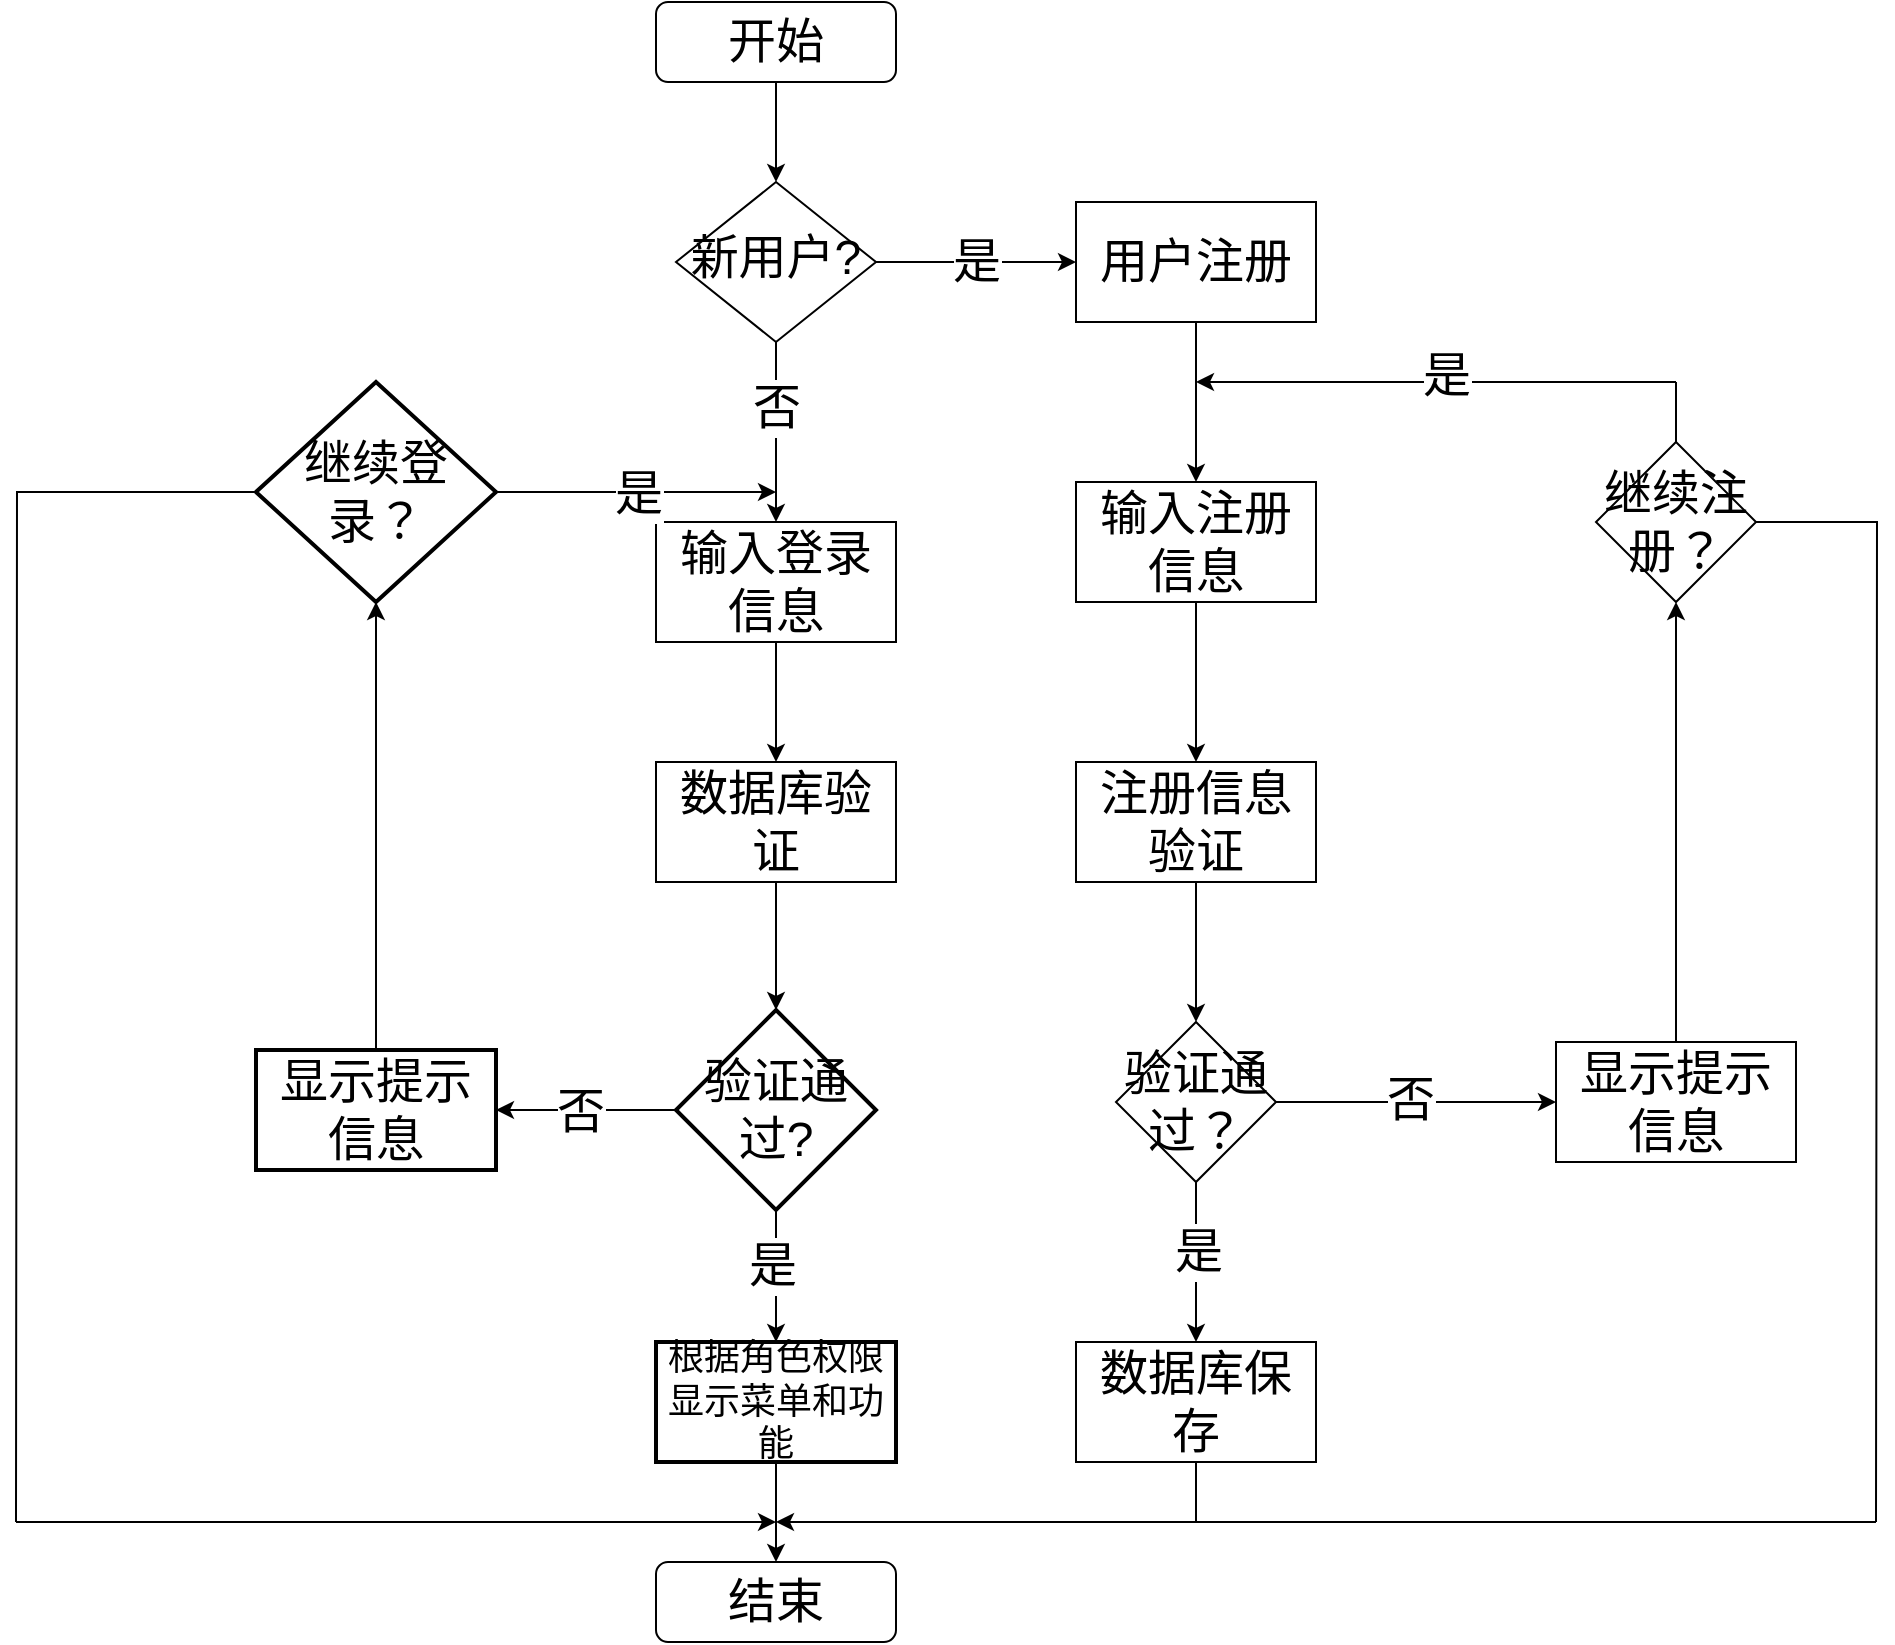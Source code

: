 <mxfile version="24.2.5" type="device">
  <diagram id="C5RBs43oDa-KdzZeNtuy" name="Page-1">
    <mxGraphModel dx="3160" dy="1236" grid="1" gridSize="10" guides="1" tooltips="1" connect="1" arrows="1" fold="1" page="1" pageScale="1" pageWidth="827" pageHeight="1169" background="#ffffff" math="0" shadow="0">
      <root>
        <mxCell id="WIyWlLk6GJQsqaUBKTNV-0" />
        <mxCell id="WIyWlLk6GJQsqaUBKTNV-1" parent="WIyWlLk6GJQsqaUBKTNV-0" />
        <mxCell id="OrwnGe2Ph_Uq7DKNokZc-1" style="edgeStyle=orthogonalEdgeStyle;rounded=0;orthogonalLoop=1;jettySize=auto;html=1;entryX=0.5;entryY=0;entryDx=0;entryDy=0;fontFamily=Helvetica;fontSize=12;fontColor=default;" edge="1" parent="WIyWlLk6GJQsqaUBKTNV-1" source="WIyWlLk6GJQsqaUBKTNV-3" target="WIyWlLk6GJQsqaUBKTNV-6">
          <mxGeometry relative="1" as="geometry" />
        </mxCell>
        <mxCell id="WIyWlLk6GJQsqaUBKTNV-3" value="&lt;font style=&quot;font-size: 24px;&quot;&gt;开始&lt;/font&gt;" style="rounded=1;whiteSpace=wrap;html=1;fontSize=12;glass=0;strokeWidth=1;shadow=0;" parent="WIyWlLk6GJQsqaUBKTNV-1" vertex="1">
          <mxGeometry x="160" y="80" width="120" height="40" as="geometry" />
        </mxCell>
        <mxCell id="OrwnGe2Ph_Uq7DKNokZc-4" value="&lt;font style=&quot;font-size: 24px;&quot;&gt;是&lt;/font&gt;" style="edgeStyle=orthogonalEdgeStyle;rounded=0;orthogonalLoop=1;jettySize=auto;html=1;fontFamily=Helvetica;fontSize=12;fontColor=default;" edge="1" parent="WIyWlLk6GJQsqaUBKTNV-1" source="WIyWlLk6GJQsqaUBKTNV-6" target="OrwnGe2Ph_Uq7DKNokZc-2">
          <mxGeometry relative="1" as="geometry" />
        </mxCell>
        <mxCell id="OrwnGe2Ph_Uq7DKNokZc-6" style="edgeStyle=orthogonalEdgeStyle;rounded=0;orthogonalLoop=1;jettySize=auto;html=1;entryX=0.5;entryY=0;entryDx=0;entryDy=0;fontFamily=Helvetica;fontSize=12;fontColor=default;" edge="1" parent="WIyWlLk6GJQsqaUBKTNV-1" source="WIyWlLk6GJQsqaUBKTNV-6" target="OrwnGe2Ph_Uq7DKNokZc-5">
          <mxGeometry relative="1" as="geometry" />
        </mxCell>
        <mxCell id="OrwnGe2Ph_Uq7DKNokZc-11" value="&lt;font style=&quot;font-size: 24px;&quot;&gt;否&lt;/font&gt;" style="edgeLabel;html=1;align=center;verticalAlign=middle;resizable=0;points=[];rounded=0;shadow=0;glass=0;strokeColor=default;strokeWidth=1;fontFamily=Helvetica;fontSize=12;fontColor=default;fillColor=default;" vertex="1" connectable="0" parent="OrwnGe2Ph_Uq7DKNokZc-6">
          <mxGeometry x="-0.275" relative="1" as="geometry">
            <mxPoint as="offset" />
          </mxGeometry>
        </mxCell>
        <mxCell id="WIyWlLk6GJQsqaUBKTNV-6" value="&lt;font style=&quot;font-size: 24px;&quot;&gt;新用户?&lt;/font&gt;" style="rhombus;whiteSpace=wrap;html=1;shadow=0;fontFamily=Helvetica;fontSize=12;align=center;strokeWidth=1;spacing=6;spacingTop=-4;" parent="WIyWlLk6GJQsqaUBKTNV-1" vertex="1">
          <mxGeometry x="170" y="170" width="100" height="80" as="geometry" />
        </mxCell>
        <mxCell id="OrwnGe2Ph_Uq7DKNokZc-32" value="" style="edgeStyle=orthogonalEdgeStyle;rounded=0;orthogonalLoop=1;jettySize=auto;html=1;fontFamily=Helvetica;fontSize=12;fontColor=default;" edge="1" parent="WIyWlLk6GJQsqaUBKTNV-1" source="OrwnGe2Ph_Uq7DKNokZc-2" target="OrwnGe2Ph_Uq7DKNokZc-31">
          <mxGeometry relative="1" as="geometry" />
        </mxCell>
        <mxCell id="OrwnGe2Ph_Uq7DKNokZc-2" value="&lt;font style=&quot;font-size: 24px;&quot;&gt;用户注册&lt;/font&gt;" style="rounded=0;whiteSpace=wrap;html=1;shadow=0;glass=0;strokeColor=default;strokeWidth=1;align=center;verticalAlign=middle;fontFamily=Helvetica;fontSize=12;fontColor=default;fillColor=default;" vertex="1" parent="WIyWlLk6GJQsqaUBKTNV-1">
          <mxGeometry x="370" y="180" width="120" height="60" as="geometry" />
        </mxCell>
        <mxCell id="OrwnGe2Ph_Uq7DKNokZc-8" style="edgeStyle=orthogonalEdgeStyle;rounded=0;orthogonalLoop=1;jettySize=auto;html=1;entryX=0.5;entryY=0;entryDx=0;entryDy=0;fontFamily=Helvetica;fontSize=12;fontColor=default;" edge="1" parent="WIyWlLk6GJQsqaUBKTNV-1" source="OrwnGe2Ph_Uq7DKNokZc-5" target="OrwnGe2Ph_Uq7DKNokZc-7">
          <mxGeometry relative="1" as="geometry" />
        </mxCell>
        <mxCell id="OrwnGe2Ph_Uq7DKNokZc-5" value="&lt;font style=&quot;font-size: 24px;&quot;&gt;输入登录信息&lt;/font&gt;" style="rounded=0;whiteSpace=wrap;html=1;shadow=0;glass=0;strokeColor=default;strokeWidth=1;align=center;verticalAlign=middle;fontFamily=Helvetica;fontSize=12;fontColor=default;fillColor=default;" vertex="1" parent="WIyWlLk6GJQsqaUBKTNV-1">
          <mxGeometry x="160" y="340" width="120" height="60" as="geometry" />
        </mxCell>
        <mxCell id="OrwnGe2Ph_Uq7DKNokZc-7" value="&lt;font style=&quot;font-size: 24px;&quot;&gt;数据库验证&lt;/font&gt;" style="rounded=0;whiteSpace=wrap;html=1;shadow=0;glass=0;strokeColor=default;strokeWidth=1;align=center;verticalAlign=middle;fontFamily=Helvetica;fontSize=12;fontColor=default;fillColor=default;" vertex="1" parent="WIyWlLk6GJQsqaUBKTNV-1">
          <mxGeometry x="160" y="460" width="120" height="60" as="geometry" />
        </mxCell>
        <mxCell id="OrwnGe2Ph_Uq7DKNokZc-15" value="" style="edgeStyle=orthogonalEdgeStyle;rounded=0;orthogonalLoop=1;jettySize=auto;html=1;fontFamily=Helvetica;fontSize=12;fontColor=default;" edge="1" parent="WIyWlLk6GJQsqaUBKTNV-1" source="OrwnGe2Ph_Uq7DKNokZc-9" target="OrwnGe2Ph_Uq7DKNokZc-14">
          <mxGeometry relative="1" as="geometry" />
        </mxCell>
        <mxCell id="OrwnGe2Ph_Uq7DKNokZc-19" value="&lt;font style=&quot;font-size: 24px;&quot;&gt;是&lt;/font&gt;" style="edgeLabel;html=1;align=center;verticalAlign=middle;resizable=0;points=[];rounded=0;shadow=0;glass=0;strokeColor=default;strokeWidth=1;fontFamily=Helvetica;fontSize=12;fontColor=default;fillColor=default;" vertex="1" connectable="0" parent="OrwnGe2Ph_Uq7DKNokZc-15">
          <mxGeometry x="-0.151" y="-2" relative="1" as="geometry">
            <mxPoint as="offset" />
          </mxGeometry>
        </mxCell>
        <mxCell id="OrwnGe2Ph_Uq7DKNokZc-21" value="" style="edgeStyle=orthogonalEdgeStyle;rounded=0;orthogonalLoop=1;jettySize=auto;html=1;fontFamily=Helvetica;fontSize=12;fontColor=default;" edge="1" parent="WIyWlLk6GJQsqaUBKTNV-1" source="OrwnGe2Ph_Uq7DKNokZc-9" target="OrwnGe2Ph_Uq7DKNokZc-20">
          <mxGeometry relative="1" as="geometry" />
        </mxCell>
        <mxCell id="OrwnGe2Ph_Uq7DKNokZc-24" value="&lt;font style=&quot;font-size: 24px;&quot;&gt;否&lt;/font&gt;" style="edgeLabel;html=1;align=center;verticalAlign=middle;resizable=0;points=[];rounded=0;shadow=0;glass=0;strokeColor=default;strokeWidth=1;fontFamily=Helvetica;fontSize=12;fontColor=default;fillColor=default;" vertex="1" connectable="0" parent="OrwnGe2Ph_Uq7DKNokZc-21">
          <mxGeometry x="0.062" y="1" relative="1" as="geometry">
            <mxPoint as="offset" />
          </mxGeometry>
        </mxCell>
        <mxCell id="OrwnGe2Ph_Uq7DKNokZc-9" value="&lt;font style=&quot;font-size: 24px;&quot;&gt;验证通过&lt;/font&gt;&lt;font style=&quot;font-size: 24px;&quot;&gt;?&lt;/font&gt;" style="strokeWidth=2;html=1;shape=mxgraph.flowchart.decision;whiteSpace=wrap;rounded=0;shadow=0;glass=0;strokeColor=default;align=center;verticalAlign=middle;fontFamily=Helvetica;fontSize=12;fontColor=default;fillColor=default;" vertex="1" parent="WIyWlLk6GJQsqaUBKTNV-1">
          <mxGeometry x="170" y="584" width="100" height="100" as="geometry" />
        </mxCell>
        <mxCell id="OrwnGe2Ph_Uq7DKNokZc-10" style="edgeStyle=orthogonalEdgeStyle;rounded=0;orthogonalLoop=1;jettySize=auto;html=1;entryX=0.5;entryY=0;entryDx=0;entryDy=0;entryPerimeter=0;fontFamily=Helvetica;fontSize=12;fontColor=default;" edge="1" parent="WIyWlLk6GJQsqaUBKTNV-1" source="OrwnGe2Ph_Uq7DKNokZc-7" target="OrwnGe2Ph_Uq7DKNokZc-9">
          <mxGeometry relative="1" as="geometry" />
        </mxCell>
        <mxCell id="OrwnGe2Ph_Uq7DKNokZc-17" value="" style="edgeStyle=orthogonalEdgeStyle;rounded=0;orthogonalLoop=1;jettySize=auto;html=1;fontFamily=Helvetica;fontSize=12;fontColor=default;entryX=0.5;entryY=0;entryDx=0;entryDy=0;" edge="1" parent="WIyWlLk6GJQsqaUBKTNV-1" source="OrwnGe2Ph_Uq7DKNokZc-14" target="OrwnGe2Ph_Uq7DKNokZc-18">
          <mxGeometry relative="1" as="geometry">
            <mxPoint x="220" y="900" as="targetPoint" />
          </mxGeometry>
        </mxCell>
        <mxCell id="OrwnGe2Ph_Uq7DKNokZc-14" value="&lt;font style=&quot;font-size: 18px;&quot;&gt;根据角色权限显示菜单和功能&lt;/font&gt;" style="whiteSpace=wrap;html=1;strokeWidth=2;rounded=0;shadow=0;glass=0;" vertex="1" parent="WIyWlLk6GJQsqaUBKTNV-1">
          <mxGeometry x="160" y="750" width="120" height="60" as="geometry" />
        </mxCell>
        <mxCell id="OrwnGe2Ph_Uq7DKNokZc-18" value="&lt;span style=&quot;font-size: 24px;&quot;&gt;结束&lt;/span&gt;" style="rounded=1;whiteSpace=wrap;html=1;fontSize=12;glass=0;strokeWidth=1;shadow=0;" vertex="1" parent="WIyWlLk6GJQsqaUBKTNV-1">
          <mxGeometry x="160" y="860" width="120" height="40" as="geometry" />
        </mxCell>
        <mxCell id="OrwnGe2Ph_Uq7DKNokZc-26" value="" style="edgeStyle=orthogonalEdgeStyle;rounded=0;orthogonalLoop=1;jettySize=auto;html=1;fontFamily=Helvetica;fontSize=12;fontColor=default;" edge="1" parent="WIyWlLk6GJQsqaUBKTNV-1" source="OrwnGe2Ph_Uq7DKNokZc-20" target="OrwnGe2Ph_Uq7DKNokZc-25">
          <mxGeometry relative="1" as="geometry" />
        </mxCell>
        <mxCell id="OrwnGe2Ph_Uq7DKNokZc-20" value="&lt;font style=&quot;font-size: 24px;&quot;&gt;显示提示信息&lt;/font&gt;" style="whiteSpace=wrap;html=1;strokeWidth=2;rounded=0;shadow=0;glass=0;" vertex="1" parent="WIyWlLk6GJQsqaUBKTNV-1">
          <mxGeometry x="-40" y="604" width="120" height="60" as="geometry" />
        </mxCell>
        <mxCell id="OrwnGe2Ph_Uq7DKNokZc-27" style="edgeStyle=orthogonalEdgeStyle;rounded=0;orthogonalLoop=1;jettySize=auto;html=1;fontFamily=Helvetica;fontSize=12;fontColor=default;" edge="1" parent="WIyWlLk6GJQsqaUBKTNV-1" source="OrwnGe2Ph_Uq7DKNokZc-25">
          <mxGeometry relative="1" as="geometry">
            <mxPoint x="220" y="325" as="targetPoint" />
          </mxGeometry>
        </mxCell>
        <mxCell id="OrwnGe2Ph_Uq7DKNokZc-28" value="&lt;font style=&quot;font-size: 24px;&quot;&gt;是&lt;/font&gt;" style="edgeLabel;html=1;align=center;verticalAlign=middle;resizable=0;points=[];rounded=0;shadow=0;glass=0;strokeColor=default;strokeWidth=1;fontFamily=Helvetica;fontSize=12;fontColor=default;fillColor=default;" vertex="1" connectable="0" parent="OrwnGe2Ph_Uq7DKNokZc-27">
          <mxGeometry x="0.008" relative="1" as="geometry">
            <mxPoint as="offset" />
          </mxGeometry>
        </mxCell>
        <mxCell id="OrwnGe2Ph_Uq7DKNokZc-29" style="edgeStyle=orthogonalEdgeStyle;rounded=0;orthogonalLoop=1;jettySize=auto;html=1;fontFamily=Helvetica;fontSize=12;fontColor=default;endArrow=none;endFill=0;" edge="1" parent="WIyWlLk6GJQsqaUBKTNV-1" source="OrwnGe2Ph_Uq7DKNokZc-25">
          <mxGeometry relative="1" as="geometry">
            <mxPoint x="-160" y="840" as="targetPoint" />
          </mxGeometry>
        </mxCell>
        <mxCell id="OrwnGe2Ph_Uq7DKNokZc-25" value="&lt;font style=&quot;font-size: 24px;&quot;&gt;继续登录？&lt;/font&gt;" style="rhombus;whiteSpace=wrap;html=1;strokeWidth=2;rounded=0;shadow=0;glass=0;" vertex="1" parent="WIyWlLk6GJQsqaUBKTNV-1">
          <mxGeometry x="-40" y="270" width="120" height="110" as="geometry" />
        </mxCell>
        <mxCell id="OrwnGe2Ph_Uq7DKNokZc-30" value="" style="endArrow=classic;html=1;rounded=0;fontFamily=Helvetica;fontSize=12;fontColor=default;" edge="1" parent="WIyWlLk6GJQsqaUBKTNV-1">
          <mxGeometry width="50" height="50" relative="1" as="geometry">
            <mxPoint x="-160" y="840" as="sourcePoint" />
            <mxPoint x="220" y="840" as="targetPoint" />
          </mxGeometry>
        </mxCell>
        <mxCell id="OrwnGe2Ph_Uq7DKNokZc-35" value="" style="edgeStyle=orthogonalEdgeStyle;rounded=0;orthogonalLoop=1;jettySize=auto;html=1;fontFamily=Helvetica;fontSize=24;fontColor=default;" edge="1" parent="WIyWlLk6GJQsqaUBKTNV-1" source="OrwnGe2Ph_Uq7DKNokZc-31" target="OrwnGe2Ph_Uq7DKNokZc-34">
          <mxGeometry relative="1" as="geometry" />
        </mxCell>
        <mxCell id="OrwnGe2Ph_Uq7DKNokZc-31" value="输入注册信息" style="whiteSpace=wrap;html=1;rounded=0;shadow=0;glass=0;strokeWidth=1;fontSize=24;" vertex="1" parent="WIyWlLk6GJQsqaUBKTNV-1">
          <mxGeometry x="370" y="320" width="120" height="60" as="geometry" />
        </mxCell>
        <mxCell id="OrwnGe2Ph_Uq7DKNokZc-37" value="" style="edgeStyle=orthogonalEdgeStyle;rounded=0;orthogonalLoop=1;jettySize=auto;html=1;fontFamily=Helvetica;fontSize=24;fontColor=default;" edge="1" parent="WIyWlLk6GJQsqaUBKTNV-1" source="OrwnGe2Ph_Uq7DKNokZc-34" target="OrwnGe2Ph_Uq7DKNokZc-36">
          <mxGeometry relative="1" as="geometry" />
        </mxCell>
        <mxCell id="OrwnGe2Ph_Uq7DKNokZc-34" value="注册信息验证" style="whiteSpace=wrap;html=1;fontSize=24;rounded=0;shadow=0;glass=0;strokeWidth=1;" vertex="1" parent="WIyWlLk6GJQsqaUBKTNV-1">
          <mxGeometry x="370" y="460" width="120" height="60" as="geometry" />
        </mxCell>
        <mxCell id="OrwnGe2Ph_Uq7DKNokZc-39" value="" style="edgeStyle=orthogonalEdgeStyle;rounded=0;orthogonalLoop=1;jettySize=auto;html=1;fontFamily=Helvetica;fontSize=24;fontColor=default;" edge="1" parent="WIyWlLk6GJQsqaUBKTNV-1" source="OrwnGe2Ph_Uq7DKNokZc-36" target="OrwnGe2Ph_Uq7DKNokZc-38">
          <mxGeometry relative="1" as="geometry" />
        </mxCell>
        <mxCell id="OrwnGe2Ph_Uq7DKNokZc-40" value="&lt;font style=&quot;font-size: 24px;&quot;&gt;否&lt;/font&gt;" style="edgeLabel;html=1;align=center;verticalAlign=middle;resizable=0;points=[];rounded=0;shadow=0;glass=0;strokeColor=default;strokeWidth=1;fontFamily=Helvetica;fontSize=24;fontColor=default;fillColor=default;" vertex="1" connectable="0" parent="OrwnGe2Ph_Uq7DKNokZc-39">
          <mxGeometry x="-0.057" y="1" relative="1" as="geometry">
            <mxPoint x="1" as="offset" />
          </mxGeometry>
        </mxCell>
        <mxCell id="OrwnGe2Ph_Uq7DKNokZc-42" value="" style="edgeStyle=orthogonalEdgeStyle;rounded=0;orthogonalLoop=1;jettySize=auto;html=1;fontFamily=Helvetica;fontSize=24;fontColor=default;" edge="1" parent="WIyWlLk6GJQsqaUBKTNV-1" source="OrwnGe2Ph_Uq7DKNokZc-36" target="OrwnGe2Ph_Uq7DKNokZc-41">
          <mxGeometry relative="1" as="geometry" />
        </mxCell>
        <mxCell id="OrwnGe2Ph_Uq7DKNokZc-43" value="是" style="edgeLabel;html=1;align=center;verticalAlign=middle;resizable=0;points=[];rounded=0;shadow=0;glass=0;strokeColor=default;strokeWidth=1;fontFamily=Helvetica;fontSize=24;fontColor=default;fillColor=default;" vertex="1" connectable="0" parent="OrwnGe2Ph_Uq7DKNokZc-42">
          <mxGeometry x="-0.111" y="1" relative="1" as="geometry">
            <mxPoint y="-1" as="offset" />
          </mxGeometry>
        </mxCell>
        <mxCell id="OrwnGe2Ph_Uq7DKNokZc-36" value="验证通过？" style="rhombus;whiteSpace=wrap;html=1;fontSize=24;rounded=0;shadow=0;glass=0;strokeWidth=1;" vertex="1" parent="WIyWlLk6GJQsqaUBKTNV-1">
          <mxGeometry x="390" y="590" width="80" height="80" as="geometry" />
        </mxCell>
        <mxCell id="OrwnGe2Ph_Uq7DKNokZc-45" value="" style="edgeStyle=orthogonalEdgeStyle;rounded=0;orthogonalLoop=1;jettySize=auto;html=1;fontFamily=Helvetica;fontSize=24;fontColor=default;" edge="1" parent="WIyWlLk6GJQsqaUBKTNV-1" source="OrwnGe2Ph_Uq7DKNokZc-38" target="OrwnGe2Ph_Uq7DKNokZc-44">
          <mxGeometry relative="1" as="geometry" />
        </mxCell>
        <mxCell id="OrwnGe2Ph_Uq7DKNokZc-38" value="显示提示信息" style="whiteSpace=wrap;html=1;fontSize=24;rounded=0;shadow=0;glass=0;strokeWidth=1;" vertex="1" parent="WIyWlLk6GJQsqaUBKTNV-1">
          <mxGeometry x="610" y="600" width="120" height="60" as="geometry" />
        </mxCell>
        <mxCell id="OrwnGe2Ph_Uq7DKNokZc-54" style="edgeStyle=orthogonalEdgeStyle;rounded=0;orthogonalLoop=1;jettySize=auto;html=1;endArrow=none;endFill=0;" edge="1" parent="WIyWlLk6GJQsqaUBKTNV-1" source="OrwnGe2Ph_Uq7DKNokZc-41">
          <mxGeometry relative="1" as="geometry">
            <mxPoint x="430" y="840" as="targetPoint" />
          </mxGeometry>
        </mxCell>
        <mxCell id="OrwnGe2Ph_Uq7DKNokZc-41" value="数据库保存" style="whiteSpace=wrap;html=1;fontSize=24;rounded=0;shadow=0;glass=0;strokeWidth=1;" vertex="1" parent="WIyWlLk6GJQsqaUBKTNV-1">
          <mxGeometry x="370" y="750" width="120" height="60" as="geometry" />
        </mxCell>
        <mxCell id="OrwnGe2Ph_Uq7DKNokZc-51" style="edgeStyle=orthogonalEdgeStyle;rounded=0;orthogonalLoop=1;jettySize=auto;html=1;fontFamily=Helvetica;fontSize=24;fontColor=default;endArrow=none;endFill=0;" edge="1" parent="WIyWlLk6GJQsqaUBKTNV-1" source="OrwnGe2Ph_Uq7DKNokZc-44">
          <mxGeometry relative="1" as="geometry">
            <mxPoint x="770" y="840" as="targetPoint" />
          </mxGeometry>
        </mxCell>
        <mxCell id="OrwnGe2Ph_Uq7DKNokZc-44" value="继续注册？" style="rhombus;whiteSpace=wrap;html=1;fontSize=24;rounded=0;shadow=0;glass=0;strokeWidth=1;" vertex="1" parent="WIyWlLk6GJQsqaUBKTNV-1">
          <mxGeometry x="630" y="300" width="80" height="80" as="geometry" />
        </mxCell>
        <mxCell id="OrwnGe2Ph_Uq7DKNokZc-48" value="" style="endArrow=none;html=1;rounded=0;fontFamily=Helvetica;fontSize=24;fontColor=default;exitX=0.5;exitY=0;exitDx=0;exitDy=0;" edge="1" parent="WIyWlLk6GJQsqaUBKTNV-1" source="OrwnGe2Ph_Uq7DKNokZc-44">
          <mxGeometry width="50" height="50" relative="1" as="geometry">
            <mxPoint x="630" y="530" as="sourcePoint" />
            <mxPoint x="670" y="270" as="targetPoint" />
          </mxGeometry>
        </mxCell>
        <mxCell id="OrwnGe2Ph_Uq7DKNokZc-49" value="" style="endArrow=classic;html=1;rounded=0;fontFamily=Helvetica;fontSize=24;fontColor=default;" edge="1" parent="WIyWlLk6GJQsqaUBKTNV-1">
          <mxGeometry width="50" height="50" relative="1" as="geometry">
            <mxPoint x="670" y="270" as="sourcePoint" />
            <mxPoint x="430" y="270" as="targetPoint" />
          </mxGeometry>
        </mxCell>
        <mxCell id="OrwnGe2Ph_Uq7DKNokZc-50" value="是" style="edgeLabel;html=1;align=center;verticalAlign=middle;resizable=0;points=[];rounded=0;shadow=0;glass=0;strokeColor=default;strokeWidth=1;fontFamily=Helvetica;fontSize=24;fontColor=default;fillColor=default;" vertex="1" connectable="0" parent="OrwnGe2Ph_Uq7DKNokZc-49">
          <mxGeometry x="-0.035" y="-3" relative="1" as="geometry">
            <mxPoint x="1" as="offset" />
          </mxGeometry>
        </mxCell>
        <mxCell id="OrwnGe2Ph_Uq7DKNokZc-52" value="" style="endArrow=classic;html=1;rounded=0;fontFamily=Helvetica;fontSize=24;fontColor=default;" edge="1" parent="WIyWlLk6GJQsqaUBKTNV-1">
          <mxGeometry width="50" height="50" relative="1" as="geometry">
            <mxPoint x="770" y="840" as="sourcePoint" />
            <mxPoint x="220" y="840" as="targetPoint" />
          </mxGeometry>
        </mxCell>
      </root>
    </mxGraphModel>
  </diagram>
</mxfile>
